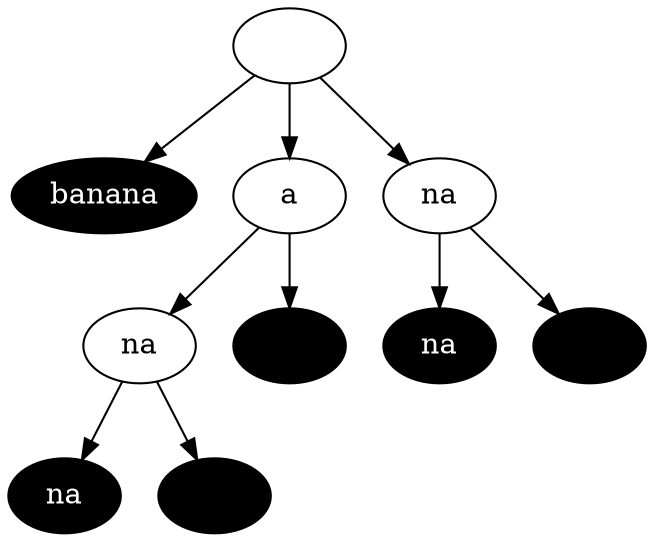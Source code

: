 digraph {
"root"[label=" "];
"0xe96680"[label="banana" fillcolor=black style=filled fontcolor=white];
"0xe966f0"[label="a"];
"0xe969e0"[label="na"];
"0xe96800"[label="na" fillcolor=black style=filled fontcolor=white];
"0xe96870"[label="" fillcolor=black style=filled fontcolor=white];
"0xe96a50"[label="" fillcolor=black style=filled fontcolor=white];
"0xe96760"[label="na"];
"0xe968e0"[label="na" fillcolor=black style=filled fontcolor=white];
"0xe96950"[label="" fillcolor=black style=filled fontcolor=white];
"root" -> "0xe96680";
"root" -> "0xe966f0";
"0xe966f0" -> "0xe969e0";
"0xe969e0" -> "0xe96800";
"0xe969e0" -> "0xe96870";
"0xe966f0" -> "0xe96a50";
"root" -> "0xe96760";
"0xe96760" -> "0xe968e0";
"0xe96760" -> "0xe96950";
}